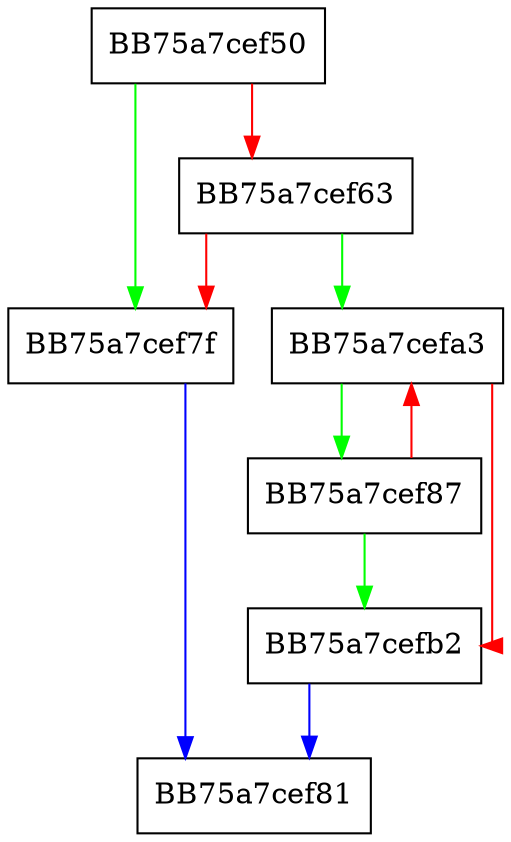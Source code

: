 digraph match_combining {
  node [shape="box"];
  graph [splines=ortho];
  BB75a7cef50 -> BB75a7cef7f [color="green"];
  BB75a7cef50 -> BB75a7cef63 [color="red"];
  BB75a7cef63 -> BB75a7cefa3 [color="green"];
  BB75a7cef63 -> BB75a7cef7f [color="red"];
  BB75a7cef7f -> BB75a7cef81 [color="blue"];
  BB75a7cef87 -> BB75a7cefb2 [color="green"];
  BB75a7cef87 -> BB75a7cefa3 [color="red"];
  BB75a7cefa3 -> BB75a7cef87 [color="green"];
  BB75a7cefa3 -> BB75a7cefb2 [color="red"];
  BB75a7cefb2 -> BB75a7cef81 [color="blue"];
}